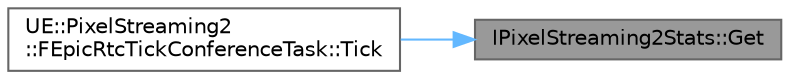 digraph "IPixelStreaming2Stats::Get"
{
 // INTERACTIVE_SVG=YES
 // LATEX_PDF_SIZE
  bgcolor="transparent";
  edge [fontname=Helvetica,fontsize=10,labelfontname=Helvetica,labelfontsize=10];
  node [fontname=Helvetica,fontsize=10,shape=box,height=0.2,width=0.4];
  rankdir="RL";
  Node1 [id="Node000001",label="IPixelStreaming2Stats::Get",height=0.2,width=0.4,color="gray40", fillcolor="grey60", style="filled", fontcolor="black",tooltip="Singleton-like access to the Pixel Streaming stats public API."];
  Node1 -> Node2 [id="edge1_Node000001_Node000002",dir="back",color="steelblue1",style="solid",tooltip=" "];
  Node2 [id="Node000002",label="UE::PixelStreaming2\l::FEpicRtcTickConferenceTask::Tick",height=0.2,width=0.4,color="grey40", fillcolor="white", style="filled",URL="$d9/d25/classUE_1_1PixelStreaming2_1_1FEpicRtcTickConferenceTask.html#a0c33e690716ccde7eb2445f6a18c29ba",tooltip=" "];
}
